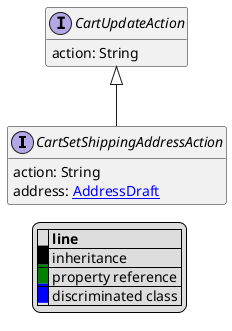@startuml

hide empty fields
hide empty methods
legend
|= |= line |
|<back:black>   </back>| inheritance |
|<back:green>   </back>| property reference |
|<back:blue>   </back>| discriminated class |
endlegend
interface CartSetShippingAddressAction [[CartSetShippingAddressAction.svg]] extends CartUpdateAction {
    action: String
    address: [[AddressDraft.svg AddressDraft]]
}
interface CartUpdateAction [[CartUpdateAction.svg]]  {
    action: String
}





@enduml
